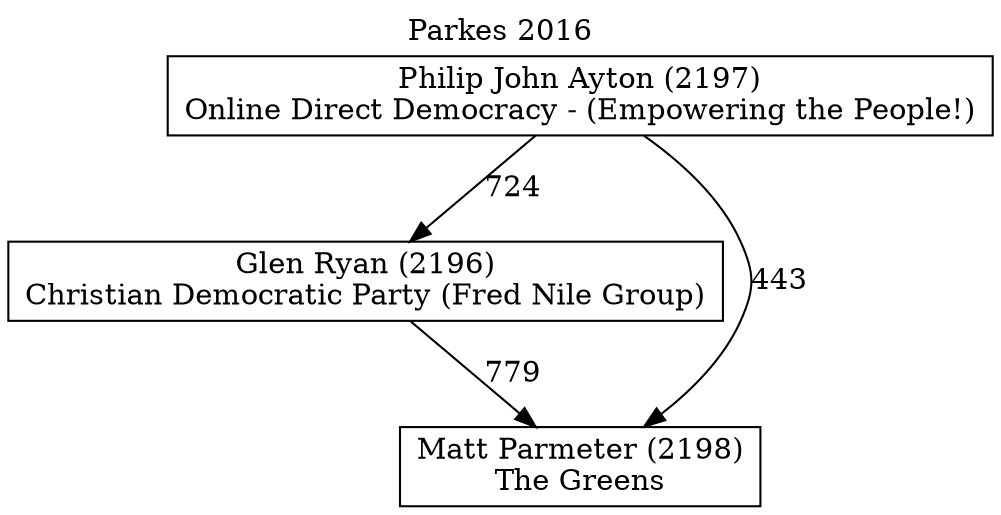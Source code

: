 // House preference flow
digraph "Matt Parmeter (2198)_Parkes_2016" {
	graph [label="Parkes 2016" labelloc=t mclimit=10]
	node [shape=box]
	"Glen Ryan (2196)" [label="Glen Ryan (2196)
Christian Democratic Party (Fred Nile Group)"]
	"Matt Parmeter (2198)" [label="Matt Parmeter (2198)
The Greens"]
	"Philip John Ayton (2197)" [label="Philip John Ayton (2197)
Online Direct Democracy - (Empowering the People!)"]
	"Philip John Ayton (2197)" -> "Glen Ryan (2196)" [label=724]
	"Glen Ryan (2196)" -> "Matt Parmeter (2198)" [label=779]
	"Philip John Ayton (2197)" -> "Matt Parmeter (2198)" [label=443]
}
